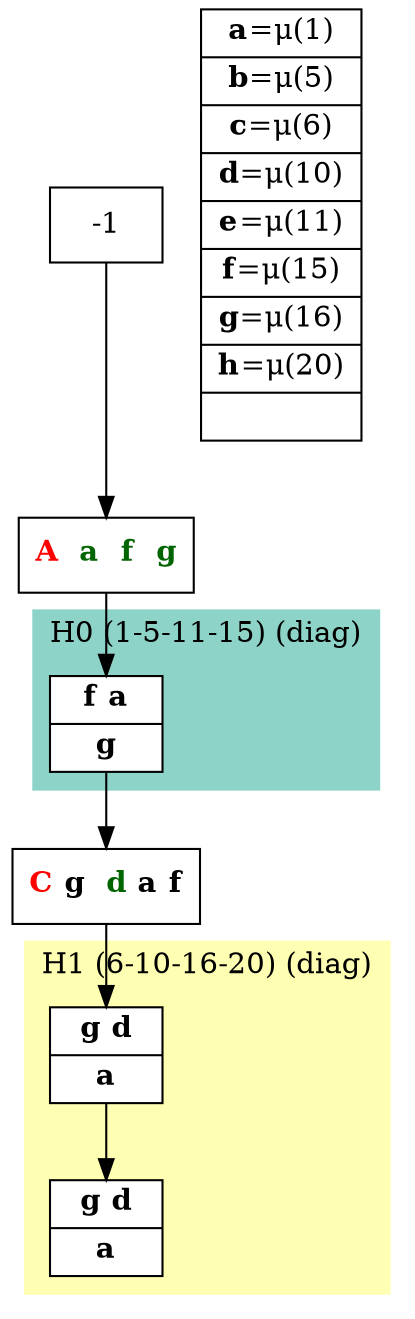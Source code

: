 digraph G {
    node [shape=box];
    subgraph cluster0 {
        node [style=filled,fillcolor=white];
        labeljust="l";
        style=filled;
        color="#8DD3C7";
        H0_0;
        label="H0 (1-5-11-15) (diag)";
    }
    subgraph cluster1 {
        node [style=filled,fillcolor=white];
        labeljust="l";
        style=filled;
        color="#FFFFB3";
        H1_7 -> H1_0;
        label="H1 (6-10-16-20) (diag)";
    }
     1 [shape=record,label= <{  <FONT COLOR="RED"><b>A</b></FONT>  <FONT COLOR="DARKGREEN"><b>a</b></FONT>  <FONT COLOR="DARKGREEN"><b>f</b></FONT>  <FONT COLOR="DARKGREEN"><b>g</b></FONT>}> ];
     -1  ->  1;
     H0_0 [shape=record,label= <{ <b>f</b> <b>a</b>|  <b>g</b>}> ];
     1  ->  H0_0;
     10 [shape=record,label= <{  <FONT COLOR="RED"><b>C</b></FONT> <b>g</b>  <FONT COLOR="DARKGREEN"><b>d</b></FONT> <b>a</b> <b>f</b>}> ];
     H0_0  ->  10;
     H1_7 [shape=record,label= <{ <b>g</b> <b>d</b>|  <b>a</b>}> ];
     10  ->  H1_7;
     H1_0 [shape=record,label= <{ <b>g</b> <b>d</b>|  <b>a</b>}> ];
    labels [shape=record,label= <{<b>a</b>=&#956;(1) | <b>b</b>=&#956;(5) | <b>c</b>=&#956;(6) | <b>d</b>=&#956;(10) | <b>e</b>=&#956;(11) | <b>f</b>=&#956;(15) | <b>g</b>=&#956;(16) | <b>h</b>=&#956;(20) | }> ];
}
